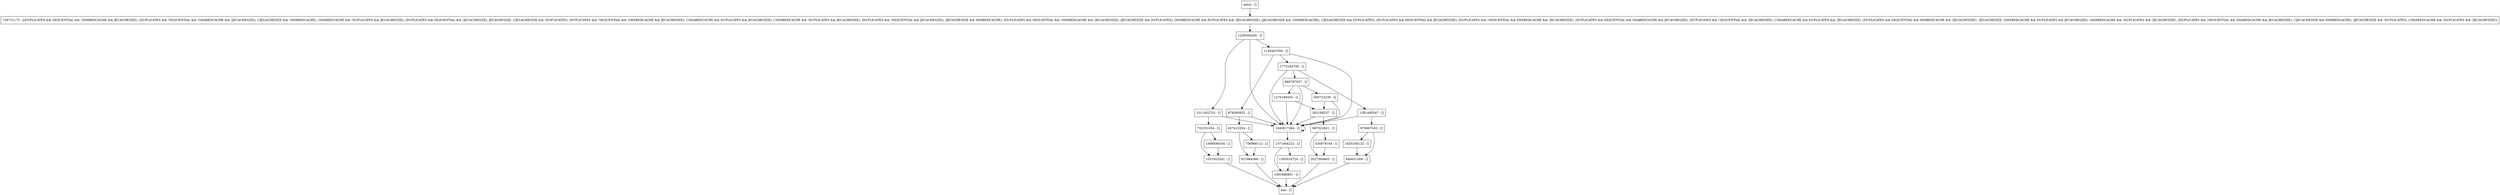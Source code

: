 digraph processBINDelta {
node [shape=record];
302189237 [label="302189237 - []"];
702331054 [label="702331054 - []"];
2027599465 [label="2027599465 - []"];
1120447050 [label="1120447050 - []"];
500723239 [label="500723239 - []"];
1689596554 [label="1689596554 - []"];
978360925 [label="978360925 - []"];
1270189435 [label="1270189435 - []"];
1031923261 [label="1031923261 - []"];
1825338122 [label="1825338122 - []"];
1263018724 [label="1263018724 - []"];
1371664222 [label="1371664222 - []"];
1773164756 [label="1773164756 - []"];
987522601 [label="987522601 - []"];
756966112 [label="756966112 - []"];
726731173 [label="726731173 - [(DUPLICATES && SEQUENTIAL && !SHAREDCACHE && JECACHESIZE), (DUPLICATES && !SEQUENTIAL && !SHAREDCACHE && !JECACHESIZE), (!JECACHESIZE && !SHAREDCACHE), (SHAREDCACHE && !DUPLICATES && JECACHESIZE), (DUPLICATES && SEQUENTIAL && !JECACHESIZE), JECACHESIZE, (!JECACHESIZE && !DUPLICATES), (DUPLICATES && !SEQUENTIAL && !SHAREDCACHE && JECACHESIZE), (!SHAREDCACHE && DUPLICATES && JECACHESIZE), (!SHAREDCACHE && !DUPLICATES && JECACHESIZE), (DUPLICATES && !SEQUENTIAL && JECACHESIZE), (JECACHESIZE && SHAREDCACHE), (DUPLICATES && SEQUENTIAL && !SHAREDCACHE && !JECACHESIZE), (JECACHESIZE && DUPLICATES), (SHAREDCACHE && DUPLICATES && !JECACHESIZE), (JECACHESIZE && !SHAREDCACHE), (!JECACHESIZE && DUPLICATES), (DUPLICATES && SEQUENTIAL && JECACHESIZE), (DUPLICATES && !SEQUENTIAL && SHAREDCACHE && !JECACHESIZE), (DUPLICATES && SEQUENTIAL && SHAREDCACHE && JECACHESIZE), (DUPLICATES && !SEQUENTIAL && !JECACHESIZE), (!SHAREDCACHE && DUPLICATES && !JECACHESIZE), (DUPLICATES && SEQUENTIAL && SHAREDCACHE && !JECACHESIZE), !JECACHESIZE, (SHAREDCACHE && DUPLICATES && JECACHESIZE), (SHAREDCACHE && !DUPLICATES && !JECACHESIZE), (DUPLICATES && !SEQUENTIAL && SHAREDCACHE && JECACHESIZE), (!JECACHESIZE && SHAREDCACHE), (JECACHESIZE && !DUPLICATES), (!SHAREDCACHE && !DUPLICATES && !JECACHESIZE)]"];
1091886801 [label="1091886801 - []"];
entry [label="entry - []"];
exit [label="exit - []"];
627412254 [label="627412254 - []"];
876967433 [label="876967433 - []"];
869797937 [label="869797937 - []"];
1643617264 [label="1643617264 - []"];
840631569 [label="840631569 - []"];
534979164 [label="534979164 - []"];
1256564200 [label="1256564200 - []"];
1311452753 [label="1311452753 - []"];
521984368 [label="521984368 - []"];
1391495547 [label="1391495547 - []"];
entry;
exit;
302189237 -> 1643617264;
302189237 -> 987522601;
702331054 -> 1689596554;
702331054 -> 1031923261;
2027599465 -> exit;
1120447050 -> 1643617264;
1120447050 -> 1773164756;
1120447050 -> 978360925;
500723239 -> 1643617264;
500723239 -> 302189237;
1689596554 -> 1031923261;
978360925 -> 627412254;
978360925 -> 1643617264;
1270189435 -> 1643617264;
1270189435 -> 302189237;
1031923261 -> exit;
1825338122 -> 840631569;
1263018724 -> 1091886801;
1371664222 -> 1091886801;
1371664222 -> 1263018724;
1773164756 -> 869797937;
1773164756 -> 1643617264;
1773164756 -> 1391495547;
987522601 -> 534979164;
987522601 -> 2027599465;
756966112 -> 521984368;
726731173 -> 1256564200;
1091886801 -> exit;
entry -> 726731173;
627412254 -> 756966112;
627412254 -> 521984368;
876967433 -> 840631569;
876967433 -> 1825338122;
869797937 -> 1643617264;
869797937 -> 500723239;
869797937 -> 1270189435;
1643617264 -> 1643617264;
1643617264 -> 1371664222;
840631569 -> exit;
534979164 -> 2027599465;
1256564200 -> 1120447050;
1256564200 -> 1643617264;
1256564200 -> 1311452753;
1311452753 -> 1643617264;
1311452753 -> 702331054;
521984368 -> exit;
1391495547 -> 876967433;
1391495547 -> 1643617264;
}
